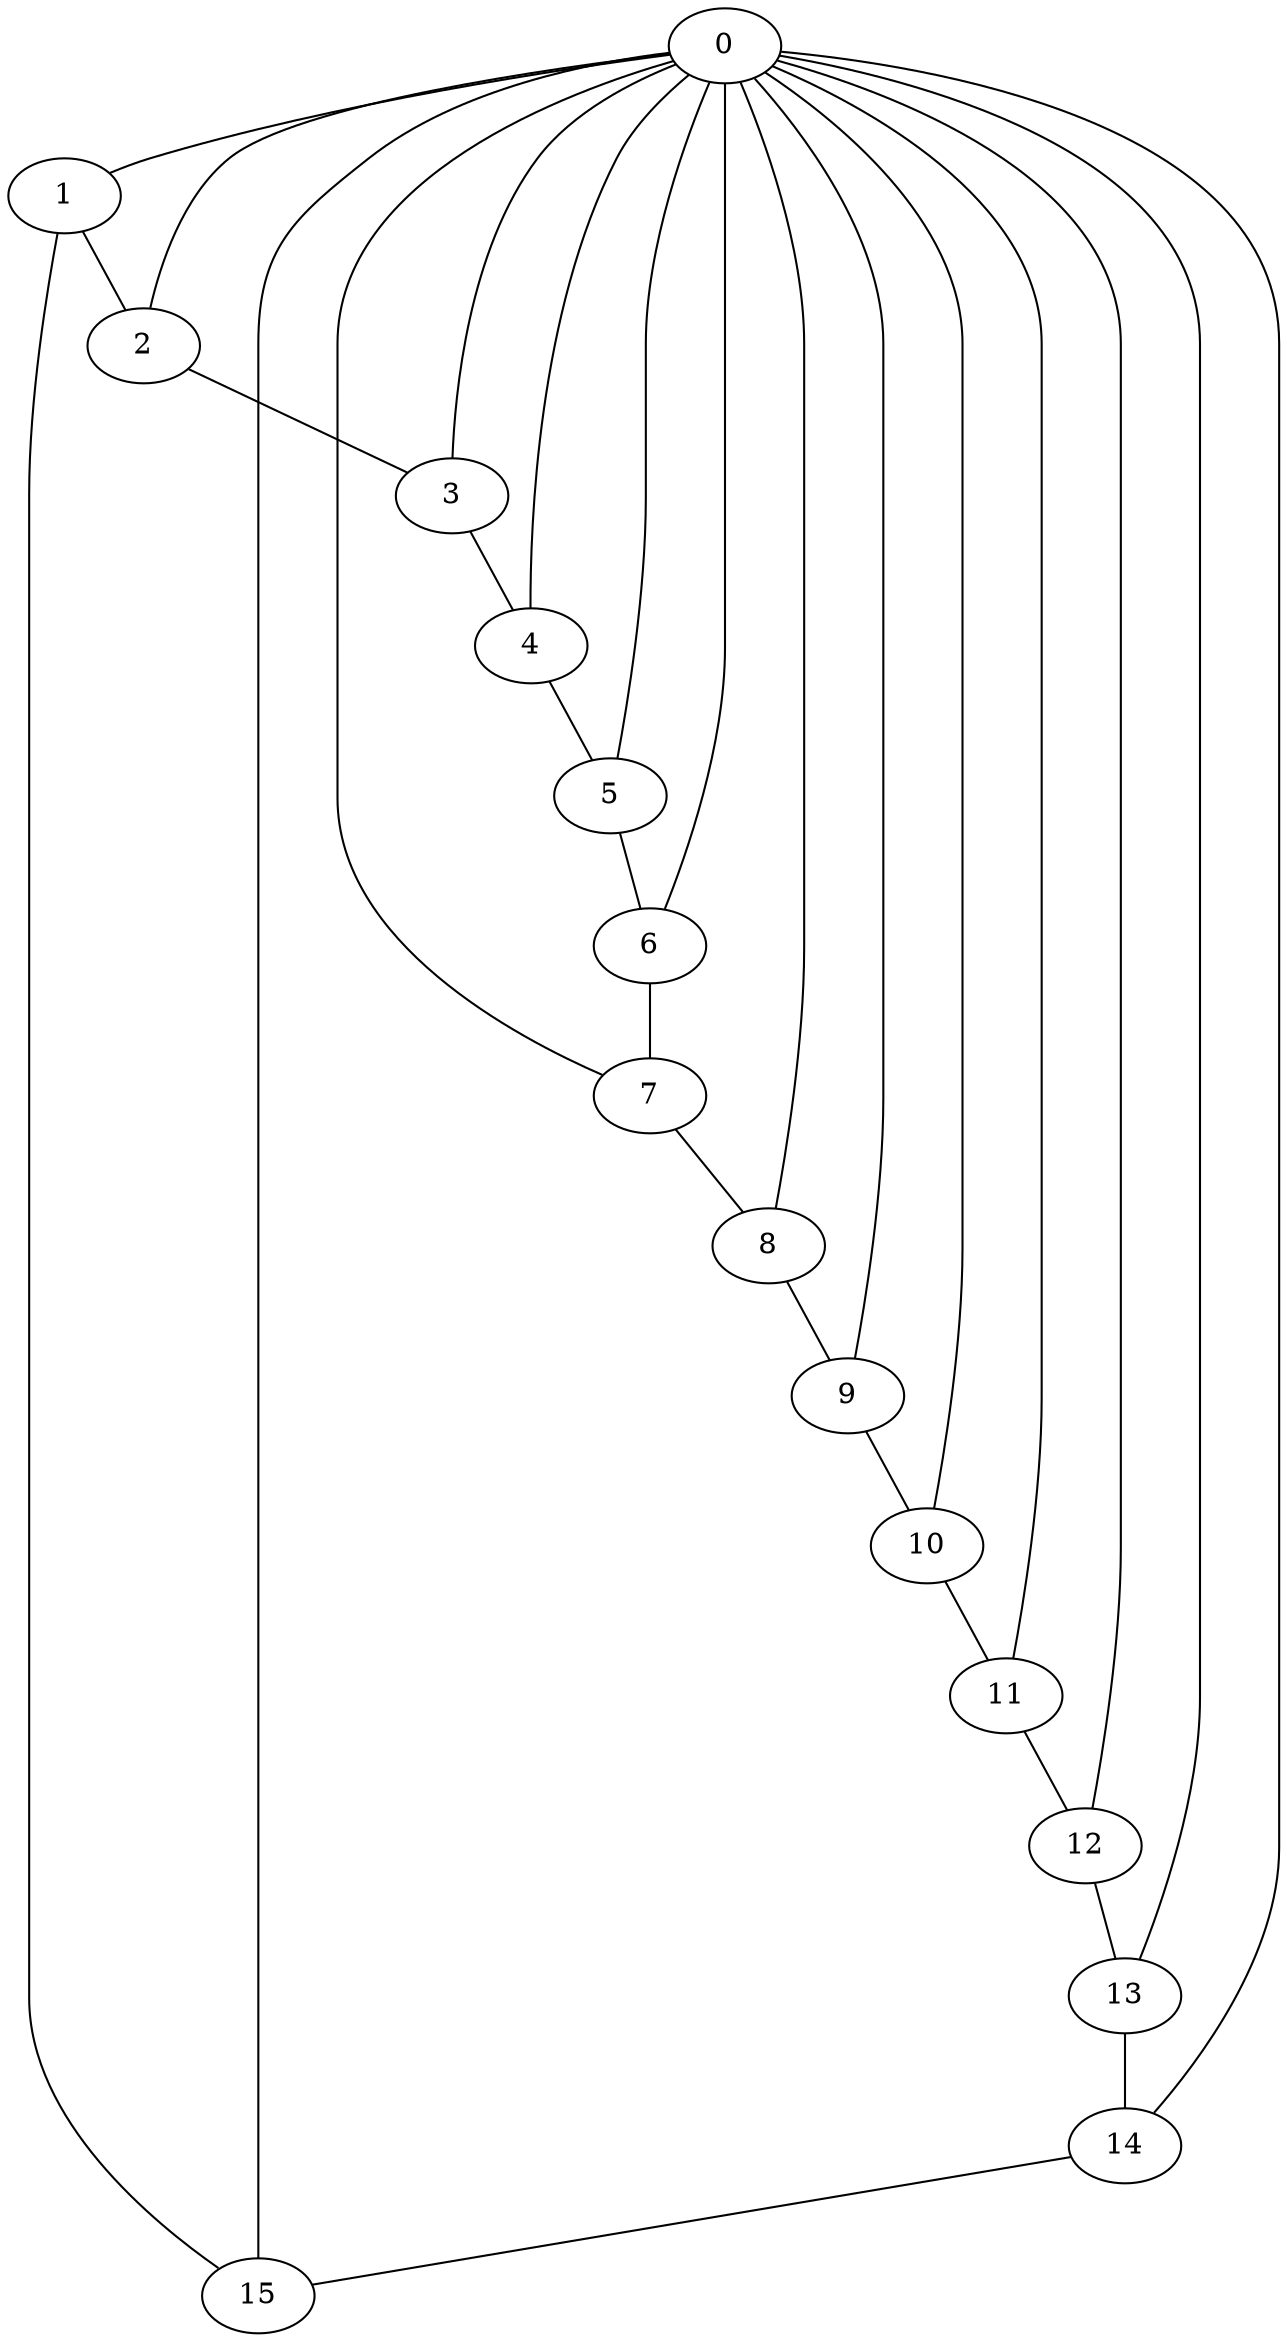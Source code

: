 strict graph {
    1
    5
    9
    13
    10
    3
    15
    7
    11
    4
    8
    2
    12
    0
    6
    14
    1 -- 15 [weight=1]
    1 -- 2 [weight=1]
    5 -- 6 [weight=1]
    9 -- 10 [weight=1]
    13 -- 14 [weight=1]
    10 -- 11 [weight=1]
    3 -- 4 [weight=1]
    7 -- 8 [weight=1]
    11 -- 12 [weight=1]
    4 -- 5 [weight=1]
    8 -- 9 [weight=1]
    2 -- 3 [weight=1]
    12 -- 13 [weight=1]
    0 -- 1 [weight=1]
    0 -- 5 [weight=1]
    0 -- 9 [weight=1]
    0 -- 13 [weight=1]
    0 -- 10 [weight=1]
    0 -- 3 [weight=1]
    0 -- 15 [weight=1]
    0 -- 7 [weight=1]
    0 -- 11 [weight=1]
    0 -- 4 [weight=1]
    0 -- 8 [weight=1]
    0 -- 2 [weight=1]
    0 -- 12 [weight=1]
    0 -- 6 [weight=1]
    0 -- 14 [weight=1]
    6 -- 7 [weight=1]
    14 -- 15 [weight=1]
}
